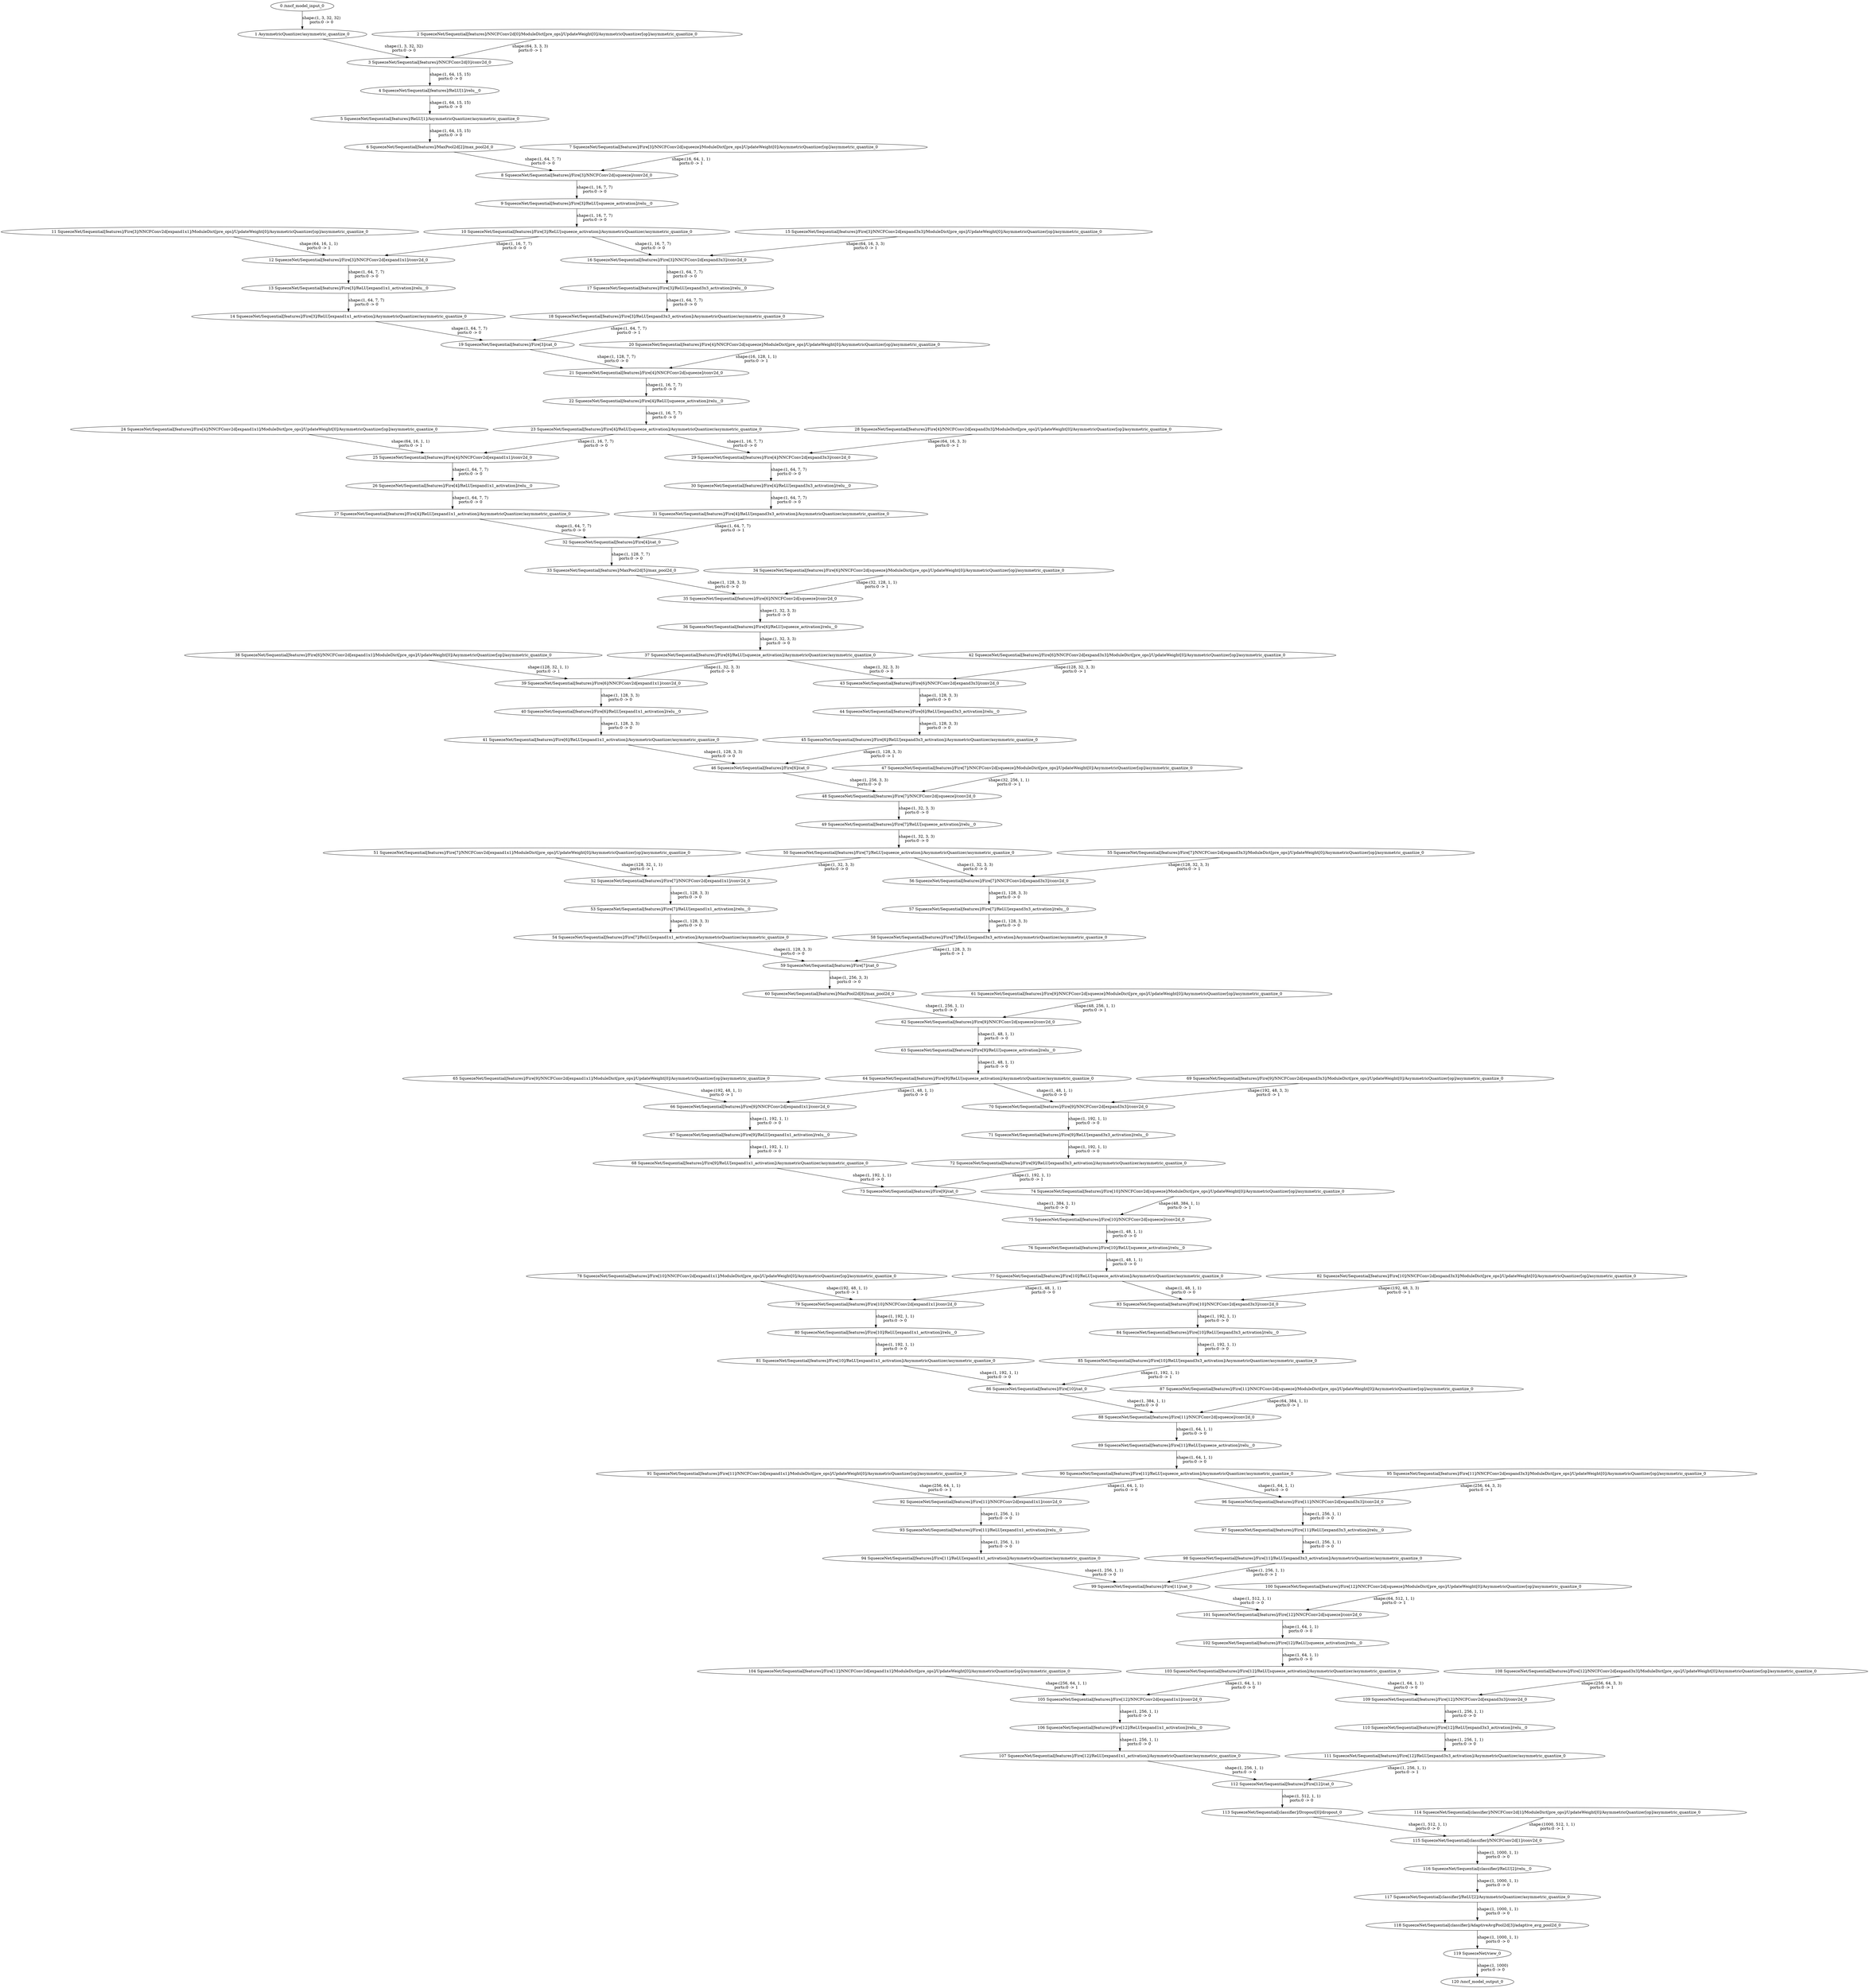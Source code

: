 strict digraph  {
"0 /nncf_model_input_0" [id=0, type=nncf_model_input];
"1 AsymmetricQuantizer/asymmetric_quantize_0" [id=1, type=asymmetric_quantize];
"2 SqueezeNet/Sequential[features]/NNCFConv2d[0]/ModuleDict[pre_ops]/UpdateWeight[0]/AsymmetricQuantizer[op]/asymmetric_quantize_0" [id=2, type=asymmetric_quantize];
"3 SqueezeNet/Sequential[features]/NNCFConv2d[0]/conv2d_0" [id=3, type=conv2d];
"4 SqueezeNet/Sequential[features]/ReLU[1]/relu__0" [id=4, type=relu_];
"5 SqueezeNet/Sequential[features]/ReLU[1]/AsymmetricQuantizer/asymmetric_quantize_0" [id=5, type=asymmetric_quantize];
"6 SqueezeNet/Sequential[features]/MaxPool2d[2]/max_pool2d_0" [id=6, type=max_pool2d];
"7 SqueezeNet/Sequential[features]/Fire[3]/NNCFConv2d[squeeze]/ModuleDict[pre_ops]/UpdateWeight[0]/AsymmetricQuantizer[op]/asymmetric_quantize_0" [id=7, type=asymmetric_quantize];
"8 SqueezeNet/Sequential[features]/Fire[3]/NNCFConv2d[squeeze]/conv2d_0" [id=8, type=conv2d];
"9 SqueezeNet/Sequential[features]/Fire[3]/ReLU[squeeze_activation]/relu__0" [id=9, type=relu_];
"10 SqueezeNet/Sequential[features]/Fire[3]/ReLU[squeeze_activation]/AsymmetricQuantizer/asymmetric_quantize_0" [id=10, type=asymmetric_quantize];
"11 SqueezeNet/Sequential[features]/Fire[3]/NNCFConv2d[expand1x1]/ModuleDict[pre_ops]/UpdateWeight[0]/AsymmetricQuantizer[op]/asymmetric_quantize_0" [id=11, type=asymmetric_quantize];
"12 SqueezeNet/Sequential[features]/Fire[3]/NNCFConv2d[expand1x1]/conv2d_0" [id=12, type=conv2d];
"13 SqueezeNet/Sequential[features]/Fire[3]/ReLU[expand1x1_activation]/relu__0" [id=13, type=relu_];
"14 SqueezeNet/Sequential[features]/Fire[3]/ReLU[expand1x1_activation]/AsymmetricQuantizer/asymmetric_quantize_0" [id=14, type=asymmetric_quantize];
"15 SqueezeNet/Sequential[features]/Fire[3]/NNCFConv2d[expand3x3]/ModuleDict[pre_ops]/UpdateWeight[0]/AsymmetricQuantizer[op]/asymmetric_quantize_0" [id=15, type=asymmetric_quantize];
"16 SqueezeNet/Sequential[features]/Fire[3]/NNCFConv2d[expand3x3]/conv2d_0" [id=16, type=conv2d];
"17 SqueezeNet/Sequential[features]/Fire[3]/ReLU[expand3x3_activation]/relu__0" [id=17, type=relu_];
"18 SqueezeNet/Sequential[features]/Fire[3]/ReLU[expand3x3_activation]/AsymmetricQuantizer/asymmetric_quantize_0" [id=18, type=asymmetric_quantize];
"19 SqueezeNet/Sequential[features]/Fire[3]/cat_0" [id=19, type=cat];
"20 SqueezeNet/Sequential[features]/Fire[4]/NNCFConv2d[squeeze]/ModuleDict[pre_ops]/UpdateWeight[0]/AsymmetricQuantizer[op]/asymmetric_quantize_0" [id=20, type=asymmetric_quantize];
"21 SqueezeNet/Sequential[features]/Fire[4]/NNCFConv2d[squeeze]/conv2d_0" [id=21, type=conv2d];
"22 SqueezeNet/Sequential[features]/Fire[4]/ReLU[squeeze_activation]/relu__0" [id=22, type=relu_];
"23 SqueezeNet/Sequential[features]/Fire[4]/ReLU[squeeze_activation]/AsymmetricQuantizer/asymmetric_quantize_0" [id=23, type=asymmetric_quantize];
"24 SqueezeNet/Sequential[features]/Fire[4]/NNCFConv2d[expand1x1]/ModuleDict[pre_ops]/UpdateWeight[0]/AsymmetricQuantizer[op]/asymmetric_quantize_0" [id=24, type=asymmetric_quantize];
"25 SqueezeNet/Sequential[features]/Fire[4]/NNCFConv2d[expand1x1]/conv2d_0" [id=25, type=conv2d];
"26 SqueezeNet/Sequential[features]/Fire[4]/ReLU[expand1x1_activation]/relu__0" [id=26, type=relu_];
"27 SqueezeNet/Sequential[features]/Fire[4]/ReLU[expand1x1_activation]/AsymmetricQuantizer/asymmetric_quantize_0" [id=27, type=asymmetric_quantize];
"28 SqueezeNet/Sequential[features]/Fire[4]/NNCFConv2d[expand3x3]/ModuleDict[pre_ops]/UpdateWeight[0]/AsymmetricQuantizer[op]/asymmetric_quantize_0" [id=28, type=asymmetric_quantize];
"29 SqueezeNet/Sequential[features]/Fire[4]/NNCFConv2d[expand3x3]/conv2d_0" [id=29, type=conv2d];
"30 SqueezeNet/Sequential[features]/Fire[4]/ReLU[expand3x3_activation]/relu__0" [id=30, type=relu_];
"31 SqueezeNet/Sequential[features]/Fire[4]/ReLU[expand3x3_activation]/AsymmetricQuantizer/asymmetric_quantize_0" [id=31, type=asymmetric_quantize];
"32 SqueezeNet/Sequential[features]/Fire[4]/cat_0" [id=32, type=cat];
"33 SqueezeNet/Sequential[features]/MaxPool2d[5]/max_pool2d_0" [id=33, type=max_pool2d];
"34 SqueezeNet/Sequential[features]/Fire[6]/NNCFConv2d[squeeze]/ModuleDict[pre_ops]/UpdateWeight[0]/AsymmetricQuantizer[op]/asymmetric_quantize_0" [id=34, type=asymmetric_quantize];
"35 SqueezeNet/Sequential[features]/Fire[6]/NNCFConv2d[squeeze]/conv2d_0" [id=35, type=conv2d];
"36 SqueezeNet/Sequential[features]/Fire[6]/ReLU[squeeze_activation]/relu__0" [id=36, type=relu_];
"37 SqueezeNet/Sequential[features]/Fire[6]/ReLU[squeeze_activation]/AsymmetricQuantizer/asymmetric_quantize_0" [id=37, type=asymmetric_quantize];
"38 SqueezeNet/Sequential[features]/Fire[6]/NNCFConv2d[expand1x1]/ModuleDict[pre_ops]/UpdateWeight[0]/AsymmetricQuantizer[op]/asymmetric_quantize_0" [id=38, type=asymmetric_quantize];
"39 SqueezeNet/Sequential[features]/Fire[6]/NNCFConv2d[expand1x1]/conv2d_0" [id=39, type=conv2d];
"40 SqueezeNet/Sequential[features]/Fire[6]/ReLU[expand1x1_activation]/relu__0" [id=40, type=relu_];
"41 SqueezeNet/Sequential[features]/Fire[6]/ReLU[expand1x1_activation]/AsymmetricQuantizer/asymmetric_quantize_0" [id=41, type=asymmetric_quantize];
"42 SqueezeNet/Sequential[features]/Fire[6]/NNCFConv2d[expand3x3]/ModuleDict[pre_ops]/UpdateWeight[0]/AsymmetricQuantizer[op]/asymmetric_quantize_0" [id=42, type=asymmetric_quantize];
"43 SqueezeNet/Sequential[features]/Fire[6]/NNCFConv2d[expand3x3]/conv2d_0" [id=43, type=conv2d];
"44 SqueezeNet/Sequential[features]/Fire[6]/ReLU[expand3x3_activation]/relu__0" [id=44, type=relu_];
"45 SqueezeNet/Sequential[features]/Fire[6]/ReLU[expand3x3_activation]/AsymmetricQuantizer/asymmetric_quantize_0" [id=45, type=asymmetric_quantize];
"46 SqueezeNet/Sequential[features]/Fire[6]/cat_0" [id=46, type=cat];
"47 SqueezeNet/Sequential[features]/Fire[7]/NNCFConv2d[squeeze]/ModuleDict[pre_ops]/UpdateWeight[0]/AsymmetricQuantizer[op]/asymmetric_quantize_0" [id=47, type=asymmetric_quantize];
"48 SqueezeNet/Sequential[features]/Fire[7]/NNCFConv2d[squeeze]/conv2d_0" [id=48, type=conv2d];
"49 SqueezeNet/Sequential[features]/Fire[7]/ReLU[squeeze_activation]/relu__0" [id=49, type=relu_];
"50 SqueezeNet/Sequential[features]/Fire[7]/ReLU[squeeze_activation]/AsymmetricQuantizer/asymmetric_quantize_0" [id=50, type=asymmetric_quantize];
"51 SqueezeNet/Sequential[features]/Fire[7]/NNCFConv2d[expand1x1]/ModuleDict[pre_ops]/UpdateWeight[0]/AsymmetricQuantizer[op]/asymmetric_quantize_0" [id=51, type=asymmetric_quantize];
"52 SqueezeNet/Sequential[features]/Fire[7]/NNCFConv2d[expand1x1]/conv2d_0" [id=52, type=conv2d];
"53 SqueezeNet/Sequential[features]/Fire[7]/ReLU[expand1x1_activation]/relu__0" [id=53, type=relu_];
"54 SqueezeNet/Sequential[features]/Fire[7]/ReLU[expand1x1_activation]/AsymmetricQuantizer/asymmetric_quantize_0" [id=54, type=asymmetric_quantize];
"55 SqueezeNet/Sequential[features]/Fire[7]/NNCFConv2d[expand3x3]/ModuleDict[pre_ops]/UpdateWeight[0]/AsymmetricQuantizer[op]/asymmetric_quantize_0" [id=55, type=asymmetric_quantize];
"56 SqueezeNet/Sequential[features]/Fire[7]/NNCFConv2d[expand3x3]/conv2d_0" [id=56, type=conv2d];
"57 SqueezeNet/Sequential[features]/Fire[7]/ReLU[expand3x3_activation]/relu__0" [id=57, type=relu_];
"58 SqueezeNet/Sequential[features]/Fire[7]/ReLU[expand3x3_activation]/AsymmetricQuantizer/asymmetric_quantize_0" [id=58, type=asymmetric_quantize];
"59 SqueezeNet/Sequential[features]/Fire[7]/cat_0" [id=59, type=cat];
"60 SqueezeNet/Sequential[features]/MaxPool2d[8]/max_pool2d_0" [id=60, type=max_pool2d];
"61 SqueezeNet/Sequential[features]/Fire[9]/NNCFConv2d[squeeze]/ModuleDict[pre_ops]/UpdateWeight[0]/AsymmetricQuantizer[op]/asymmetric_quantize_0" [id=61, type=asymmetric_quantize];
"62 SqueezeNet/Sequential[features]/Fire[9]/NNCFConv2d[squeeze]/conv2d_0" [id=62, type=conv2d];
"63 SqueezeNet/Sequential[features]/Fire[9]/ReLU[squeeze_activation]/relu__0" [id=63, type=relu_];
"64 SqueezeNet/Sequential[features]/Fire[9]/ReLU[squeeze_activation]/AsymmetricQuantizer/asymmetric_quantize_0" [id=64, type=asymmetric_quantize];
"65 SqueezeNet/Sequential[features]/Fire[9]/NNCFConv2d[expand1x1]/ModuleDict[pre_ops]/UpdateWeight[0]/AsymmetricQuantizer[op]/asymmetric_quantize_0" [id=65, type=asymmetric_quantize];
"66 SqueezeNet/Sequential[features]/Fire[9]/NNCFConv2d[expand1x1]/conv2d_0" [id=66, type=conv2d];
"67 SqueezeNet/Sequential[features]/Fire[9]/ReLU[expand1x1_activation]/relu__0" [id=67, type=relu_];
"68 SqueezeNet/Sequential[features]/Fire[9]/ReLU[expand1x1_activation]/AsymmetricQuantizer/asymmetric_quantize_0" [id=68, type=asymmetric_quantize];
"69 SqueezeNet/Sequential[features]/Fire[9]/NNCFConv2d[expand3x3]/ModuleDict[pre_ops]/UpdateWeight[0]/AsymmetricQuantizer[op]/asymmetric_quantize_0" [id=69, type=asymmetric_quantize];
"70 SqueezeNet/Sequential[features]/Fire[9]/NNCFConv2d[expand3x3]/conv2d_0" [id=70, type=conv2d];
"71 SqueezeNet/Sequential[features]/Fire[9]/ReLU[expand3x3_activation]/relu__0" [id=71, type=relu_];
"72 SqueezeNet/Sequential[features]/Fire[9]/ReLU[expand3x3_activation]/AsymmetricQuantizer/asymmetric_quantize_0" [id=72, type=asymmetric_quantize];
"73 SqueezeNet/Sequential[features]/Fire[9]/cat_0" [id=73, type=cat];
"74 SqueezeNet/Sequential[features]/Fire[10]/NNCFConv2d[squeeze]/ModuleDict[pre_ops]/UpdateWeight[0]/AsymmetricQuantizer[op]/asymmetric_quantize_0" [id=74, type=asymmetric_quantize];
"75 SqueezeNet/Sequential[features]/Fire[10]/NNCFConv2d[squeeze]/conv2d_0" [id=75, type=conv2d];
"76 SqueezeNet/Sequential[features]/Fire[10]/ReLU[squeeze_activation]/relu__0" [id=76, type=relu_];
"77 SqueezeNet/Sequential[features]/Fire[10]/ReLU[squeeze_activation]/AsymmetricQuantizer/asymmetric_quantize_0" [id=77, type=asymmetric_quantize];
"78 SqueezeNet/Sequential[features]/Fire[10]/NNCFConv2d[expand1x1]/ModuleDict[pre_ops]/UpdateWeight[0]/AsymmetricQuantizer[op]/asymmetric_quantize_0" [id=78, type=asymmetric_quantize];
"79 SqueezeNet/Sequential[features]/Fire[10]/NNCFConv2d[expand1x1]/conv2d_0" [id=79, type=conv2d];
"80 SqueezeNet/Sequential[features]/Fire[10]/ReLU[expand1x1_activation]/relu__0" [id=80, type=relu_];
"81 SqueezeNet/Sequential[features]/Fire[10]/ReLU[expand1x1_activation]/AsymmetricQuantizer/asymmetric_quantize_0" [id=81, type=asymmetric_quantize];
"82 SqueezeNet/Sequential[features]/Fire[10]/NNCFConv2d[expand3x3]/ModuleDict[pre_ops]/UpdateWeight[0]/AsymmetricQuantizer[op]/asymmetric_quantize_0" [id=82, type=asymmetric_quantize];
"83 SqueezeNet/Sequential[features]/Fire[10]/NNCFConv2d[expand3x3]/conv2d_0" [id=83, type=conv2d];
"84 SqueezeNet/Sequential[features]/Fire[10]/ReLU[expand3x3_activation]/relu__0" [id=84, type=relu_];
"85 SqueezeNet/Sequential[features]/Fire[10]/ReLU[expand3x3_activation]/AsymmetricQuantizer/asymmetric_quantize_0" [id=85, type=asymmetric_quantize];
"86 SqueezeNet/Sequential[features]/Fire[10]/cat_0" [id=86, type=cat];
"87 SqueezeNet/Sequential[features]/Fire[11]/NNCFConv2d[squeeze]/ModuleDict[pre_ops]/UpdateWeight[0]/AsymmetricQuantizer[op]/asymmetric_quantize_0" [id=87, type=asymmetric_quantize];
"88 SqueezeNet/Sequential[features]/Fire[11]/NNCFConv2d[squeeze]/conv2d_0" [id=88, type=conv2d];
"89 SqueezeNet/Sequential[features]/Fire[11]/ReLU[squeeze_activation]/relu__0" [id=89, type=relu_];
"90 SqueezeNet/Sequential[features]/Fire[11]/ReLU[squeeze_activation]/AsymmetricQuantizer/asymmetric_quantize_0" [id=90, type=asymmetric_quantize];
"91 SqueezeNet/Sequential[features]/Fire[11]/NNCFConv2d[expand1x1]/ModuleDict[pre_ops]/UpdateWeight[0]/AsymmetricQuantizer[op]/asymmetric_quantize_0" [id=91, type=asymmetric_quantize];
"92 SqueezeNet/Sequential[features]/Fire[11]/NNCFConv2d[expand1x1]/conv2d_0" [id=92, type=conv2d];
"93 SqueezeNet/Sequential[features]/Fire[11]/ReLU[expand1x1_activation]/relu__0" [id=93, type=relu_];
"94 SqueezeNet/Sequential[features]/Fire[11]/ReLU[expand1x1_activation]/AsymmetricQuantizer/asymmetric_quantize_0" [id=94, type=asymmetric_quantize];
"95 SqueezeNet/Sequential[features]/Fire[11]/NNCFConv2d[expand3x3]/ModuleDict[pre_ops]/UpdateWeight[0]/AsymmetricQuantizer[op]/asymmetric_quantize_0" [id=95, type=asymmetric_quantize];
"96 SqueezeNet/Sequential[features]/Fire[11]/NNCFConv2d[expand3x3]/conv2d_0" [id=96, type=conv2d];
"97 SqueezeNet/Sequential[features]/Fire[11]/ReLU[expand3x3_activation]/relu__0" [id=97, type=relu_];
"98 SqueezeNet/Sequential[features]/Fire[11]/ReLU[expand3x3_activation]/AsymmetricQuantizer/asymmetric_quantize_0" [id=98, type=asymmetric_quantize];
"99 SqueezeNet/Sequential[features]/Fire[11]/cat_0" [id=99, type=cat];
"100 SqueezeNet/Sequential[features]/Fire[12]/NNCFConv2d[squeeze]/ModuleDict[pre_ops]/UpdateWeight[0]/AsymmetricQuantizer[op]/asymmetric_quantize_0" [id=100, type=asymmetric_quantize];
"101 SqueezeNet/Sequential[features]/Fire[12]/NNCFConv2d[squeeze]/conv2d_0" [id=101, type=conv2d];
"102 SqueezeNet/Sequential[features]/Fire[12]/ReLU[squeeze_activation]/relu__0" [id=102, type=relu_];
"103 SqueezeNet/Sequential[features]/Fire[12]/ReLU[squeeze_activation]/AsymmetricQuantizer/asymmetric_quantize_0" [id=103, type=asymmetric_quantize];
"104 SqueezeNet/Sequential[features]/Fire[12]/NNCFConv2d[expand1x1]/ModuleDict[pre_ops]/UpdateWeight[0]/AsymmetricQuantizer[op]/asymmetric_quantize_0" [id=104, type=asymmetric_quantize];
"105 SqueezeNet/Sequential[features]/Fire[12]/NNCFConv2d[expand1x1]/conv2d_0" [id=105, type=conv2d];
"106 SqueezeNet/Sequential[features]/Fire[12]/ReLU[expand1x1_activation]/relu__0" [id=106, type=relu_];
"107 SqueezeNet/Sequential[features]/Fire[12]/ReLU[expand1x1_activation]/AsymmetricQuantizer/asymmetric_quantize_0" [id=107, type=asymmetric_quantize];
"108 SqueezeNet/Sequential[features]/Fire[12]/NNCFConv2d[expand3x3]/ModuleDict[pre_ops]/UpdateWeight[0]/AsymmetricQuantizer[op]/asymmetric_quantize_0" [id=108, type=asymmetric_quantize];
"109 SqueezeNet/Sequential[features]/Fire[12]/NNCFConv2d[expand3x3]/conv2d_0" [id=109, type=conv2d];
"110 SqueezeNet/Sequential[features]/Fire[12]/ReLU[expand3x3_activation]/relu__0" [id=110, type=relu_];
"111 SqueezeNet/Sequential[features]/Fire[12]/ReLU[expand3x3_activation]/AsymmetricQuantizer/asymmetric_quantize_0" [id=111, type=asymmetric_quantize];
"112 SqueezeNet/Sequential[features]/Fire[12]/cat_0" [id=112, type=cat];
"113 SqueezeNet/Sequential[classifier]/Dropout[0]/dropout_0" [id=113, type=dropout];
"114 SqueezeNet/Sequential[classifier]/NNCFConv2d[1]/ModuleDict[pre_ops]/UpdateWeight[0]/AsymmetricQuantizer[op]/asymmetric_quantize_0" [id=114, type=asymmetric_quantize];
"115 SqueezeNet/Sequential[classifier]/NNCFConv2d[1]/conv2d_0" [id=115, type=conv2d];
"116 SqueezeNet/Sequential[classifier]/ReLU[2]/relu__0" [id=116, type=relu_];
"117 SqueezeNet/Sequential[classifier]/ReLU[2]/AsymmetricQuantizer/asymmetric_quantize_0" [id=117, type=asymmetric_quantize];
"118 SqueezeNet/Sequential[classifier]/AdaptiveAvgPool2d[3]/adaptive_avg_pool2d_0" [id=118, type=adaptive_avg_pool2d];
"119 SqueezeNet/view_0" [id=119, type=view];
"120 /nncf_model_output_0" [id=120, type=nncf_model_output];
"0 /nncf_model_input_0" -> "1 AsymmetricQuantizer/asymmetric_quantize_0"  [label="shape:(1, 3, 32, 32)\nports:0 -> 0", style=solid];
"1 AsymmetricQuantizer/asymmetric_quantize_0" -> "3 SqueezeNet/Sequential[features]/NNCFConv2d[0]/conv2d_0"  [label="shape:(1, 3, 32, 32)\nports:0 -> 0", style=solid];
"2 SqueezeNet/Sequential[features]/NNCFConv2d[0]/ModuleDict[pre_ops]/UpdateWeight[0]/AsymmetricQuantizer[op]/asymmetric_quantize_0" -> "3 SqueezeNet/Sequential[features]/NNCFConv2d[0]/conv2d_0"  [label="shape:(64, 3, 3, 3)\nports:0 -> 1", style=solid];
"3 SqueezeNet/Sequential[features]/NNCFConv2d[0]/conv2d_0" -> "4 SqueezeNet/Sequential[features]/ReLU[1]/relu__0"  [label="shape:(1, 64, 15, 15)\nports:0 -> 0", style=solid];
"4 SqueezeNet/Sequential[features]/ReLU[1]/relu__0" -> "5 SqueezeNet/Sequential[features]/ReLU[1]/AsymmetricQuantizer/asymmetric_quantize_0"  [label="shape:(1, 64, 15, 15)\nports:0 -> 0", style=solid];
"5 SqueezeNet/Sequential[features]/ReLU[1]/AsymmetricQuantizer/asymmetric_quantize_0" -> "6 SqueezeNet/Sequential[features]/MaxPool2d[2]/max_pool2d_0"  [label="shape:(1, 64, 15, 15)\nports:0 -> 0", style=solid];
"6 SqueezeNet/Sequential[features]/MaxPool2d[2]/max_pool2d_0" -> "8 SqueezeNet/Sequential[features]/Fire[3]/NNCFConv2d[squeeze]/conv2d_0"  [label="shape:(1, 64, 7, 7)\nports:0 -> 0", style=solid];
"7 SqueezeNet/Sequential[features]/Fire[3]/NNCFConv2d[squeeze]/ModuleDict[pre_ops]/UpdateWeight[0]/AsymmetricQuantizer[op]/asymmetric_quantize_0" -> "8 SqueezeNet/Sequential[features]/Fire[3]/NNCFConv2d[squeeze]/conv2d_0"  [label="shape:(16, 64, 1, 1)\nports:0 -> 1", style=solid];
"8 SqueezeNet/Sequential[features]/Fire[3]/NNCFConv2d[squeeze]/conv2d_0" -> "9 SqueezeNet/Sequential[features]/Fire[3]/ReLU[squeeze_activation]/relu__0"  [label="shape:(1, 16, 7, 7)\nports:0 -> 0", style=solid];
"9 SqueezeNet/Sequential[features]/Fire[3]/ReLU[squeeze_activation]/relu__0" -> "10 SqueezeNet/Sequential[features]/Fire[3]/ReLU[squeeze_activation]/AsymmetricQuantizer/asymmetric_quantize_0"  [label="shape:(1, 16, 7, 7)\nports:0 -> 0", style=solid];
"10 SqueezeNet/Sequential[features]/Fire[3]/ReLU[squeeze_activation]/AsymmetricQuantizer/asymmetric_quantize_0" -> "12 SqueezeNet/Sequential[features]/Fire[3]/NNCFConv2d[expand1x1]/conv2d_0"  [label="shape:(1, 16, 7, 7)\nports:0 -> 0", style=solid];
"10 SqueezeNet/Sequential[features]/Fire[3]/ReLU[squeeze_activation]/AsymmetricQuantizer/asymmetric_quantize_0" -> "16 SqueezeNet/Sequential[features]/Fire[3]/NNCFConv2d[expand3x3]/conv2d_0"  [label="shape:(1, 16, 7, 7)\nports:0 -> 0", style=solid];
"11 SqueezeNet/Sequential[features]/Fire[3]/NNCFConv2d[expand1x1]/ModuleDict[pre_ops]/UpdateWeight[0]/AsymmetricQuantizer[op]/asymmetric_quantize_0" -> "12 SqueezeNet/Sequential[features]/Fire[3]/NNCFConv2d[expand1x1]/conv2d_0"  [label="shape:(64, 16, 1, 1)\nports:0 -> 1", style=solid];
"12 SqueezeNet/Sequential[features]/Fire[3]/NNCFConv2d[expand1x1]/conv2d_0" -> "13 SqueezeNet/Sequential[features]/Fire[3]/ReLU[expand1x1_activation]/relu__0"  [label="shape:(1, 64, 7, 7)\nports:0 -> 0", style=solid];
"13 SqueezeNet/Sequential[features]/Fire[3]/ReLU[expand1x1_activation]/relu__0" -> "14 SqueezeNet/Sequential[features]/Fire[3]/ReLU[expand1x1_activation]/AsymmetricQuantizer/asymmetric_quantize_0"  [label="shape:(1, 64, 7, 7)\nports:0 -> 0", style=solid];
"14 SqueezeNet/Sequential[features]/Fire[3]/ReLU[expand1x1_activation]/AsymmetricQuantizer/asymmetric_quantize_0" -> "19 SqueezeNet/Sequential[features]/Fire[3]/cat_0"  [label="shape:(1, 64, 7, 7)\nports:0 -> 0", style=solid];
"15 SqueezeNet/Sequential[features]/Fire[3]/NNCFConv2d[expand3x3]/ModuleDict[pre_ops]/UpdateWeight[0]/AsymmetricQuantizer[op]/asymmetric_quantize_0" -> "16 SqueezeNet/Sequential[features]/Fire[3]/NNCFConv2d[expand3x3]/conv2d_0"  [label="shape:(64, 16, 3, 3)\nports:0 -> 1", style=solid];
"16 SqueezeNet/Sequential[features]/Fire[3]/NNCFConv2d[expand3x3]/conv2d_0" -> "17 SqueezeNet/Sequential[features]/Fire[3]/ReLU[expand3x3_activation]/relu__0"  [label="shape:(1, 64, 7, 7)\nports:0 -> 0", style=solid];
"17 SqueezeNet/Sequential[features]/Fire[3]/ReLU[expand3x3_activation]/relu__0" -> "18 SqueezeNet/Sequential[features]/Fire[3]/ReLU[expand3x3_activation]/AsymmetricQuantizer/asymmetric_quantize_0"  [label="shape:(1, 64, 7, 7)\nports:0 -> 0", style=solid];
"18 SqueezeNet/Sequential[features]/Fire[3]/ReLU[expand3x3_activation]/AsymmetricQuantizer/asymmetric_quantize_0" -> "19 SqueezeNet/Sequential[features]/Fire[3]/cat_0"  [label="shape:(1, 64, 7, 7)\nports:0 -> 1", style=solid];
"19 SqueezeNet/Sequential[features]/Fire[3]/cat_0" -> "21 SqueezeNet/Sequential[features]/Fire[4]/NNCFConv2d[squeeze]/conv2d_0"  [label="shape:(1, 128, 7, 7)\nports:0 -> 0", style=solid];
"20 SqueezeNet/Sequential[features]/Fire[4]/NNCFConv2d[squeeze]/ModuleDict[pre_ops]/UpdateWeight[0]/AsymmetricQuantizer[op]/asymmetric_quantize_0" -> "21 SqueezeNet/Sequential[features]/Fire[4]/NNCFConv2d[squeeze]/conv2d_0"  [label="shape:(16, 128, 1, 1)\nports:0 -> 1", style=solid];
"21 SqueezeNet/Sequential[features]/Fire[4]/NNCFConv2d[squeeze]/conv2d_0" -> "22 SqueezeNet/Sequential[features]/Fire[4]/ReLU[squeeze_activation]/relu__0"  [label="shape:(1, 16, 7, 7)\nports:0 -> 0", style=solid];
"22 SqueezeNet/Sequential[features]/Fire[4]/ReLU[squeeze_activation]/relu__0" -> "23 SqueezeNet/Sequential[features]/Fire[4]/ReLU[squeeze_activation]/AsymmetricQuantizer/asymmetric_quantize_0"  [label="shape:(1, 16, 7, 7)\nports:0 -> 0", style=solid];
"23 SqueezeNet/Sequential[features]/Fire[4]/ReLU[squeeze_activation]/AsymmetricQuantizer/asymmetric_quantize_0" -> "25 SqueezeNet/Sequential[features]/Fire[4]/NNCFConv2d[expand1x1]/conv2d_0"  [label="shape:(1, 16, 7, 7)\nports:0 -> 0", style=solid];
"23 SqueezeNet/Sequential[features]/Fire[4]/ReLU[squeeze_activation]/AsymmetricQuantizer/asymmetric_quantize_0" -> "29 SqueezeNet/Sequential[features]/Fire[4]/NNCFConv2d[expand3x3]/conv2d_0"  [label="shape:(1, 16, 7, 7)\nports:0 -> 0", style=solid];
"24 SqueezeNet/Sequential[features]/Fire[4]/NNCFConv2d[expand1x1]/ModuleDict[pre_ops]/UpdateWeight[0]/AsymmetricQuantizer[op]/asymmetric_quantize_0" -> "25 SqueezeNet/Sequential[features]/Fire[4]/NNCFConv2d[expand1x1]/conv2d_0"  [label="shape:(64, 16, 1, 1)\nports:0 -> 1", style=solid];
"25 SqueezeNet/Sequential[features]/Fire[4]/NNCFConv2d[expand1x1]/conv2d_0" -> "26 SqueezeNet/Sequential[features]/Fire[4]/ReLU[expand1x1_activation]/relu__0"  [label="shape:(1, 64, 7, 7)\nports:0 -> 0", style=solid];
"26 SqueezeNet/Sequential[features]/Fire[4]/ReLU[expand1x1_activation]/relu__0" -> "27 SqueezeNet/Sequential[features]/Fire[4]/ReLU[expand1x1_activation]/AsymmetricQuantizer/asymmetric_quantize_0"  [label="shape:(1, 64, 7, 7)\nports:0 -> 0", style=solid];
"27 SqueezeNet/Sequential[features]/Fire[4]/ReLU[expand1x1_activation]/AsymmetricQuantizer/asymmetric_quantize_0" -> "32 SqueezeNet/Sequential[features]/Fire[4]/cat_0"  [label="shape:(1, 64, 7, 7)\nports:0 -> 0", style=solid];
"28 SqueezeNet/Sequential[features]/Fire[4]/NNCFConv2d[expand3x3]/ModuleDict[pre_ops]/UpdateWeight[0]/AsymmetricQuantizer[op]/asymmetric_quantize_0" -> "29 SqueezeNet/Sequential[features]/Fire[4]/NNCFConv2d[expand3x3]/conv2d_0"  [label="shape:(64, 16, 3, 3)\nports:0 -> 1", style=solid];
"29 SqueezeNet/Sequential[features]/Fire[4]/NNCFConv2d[expand3x3]/conv2d_0" -> "30 SqueezeNet/Sequential[features]/Fire[4]/ReLU[expand3x3_activation]/relu__0"  [label="shape:(1, 64, 7, 7)\nports:0 -> 0", style=solid];
"30 SqueezeNet/Sequential[features]/Fire[4]/ReLU[expand3x3_activation]/relu__0" -> "31 SqueezeNet/Sequential[features]/Fire[4]/ReLU[expand3x3_activation]/AsymmetricQuantizer/asymmetric_quantize_0"  [label="shape:(1, 64, 7, 7)\nports:0 -> 0", style=solid];
"31 SqueezeNet/Sequential[features]/Fire[4]/ReLU[expand3x3_activation]/AsymmetricQuantizer/asymmetric_quantize_0" -> "32 SqueezeNet/Sequential[features]/Fire[4]/cat_0"  [label="shape:(1, 64, 7, 7)\nports:0 -> 1", style=solid];
"32 SqueezeNet/Sequential[features]/Fire[4]/cat_0" -> "33 SqueezeNet/Sequential[features]/MaxPool2d[5]/max_pool2d_0"  [label="shape:(1, 128, 7, 7)\nports:0 -> 0", style=solid];
"33 SqueezeNet/Sequential[features]/MaxPool2d[5]/max_pool2d_0" -> "35 SqueezeNet/Sequential[features]/Fire[6]/NNCFConv2d[squeeze]/conv2d_0"  [label="shape:(1, 128, 3, 3)\nports:0 -> 0", style=solid];
"34 SqueezeNet/Sequential[features]/Fire[6]/NNCFConv2d[squeeze]/ModuleDict[pre_ops]/UpdateWeight[0]/AsymmetricQuantizer[op]/asymmetric_quantize_0" -> "35 SqueezeNet/Sequential[features]/Fire[6]/NNCFConv2d[squeeze]/conv2d_0"  [label="shape:(32, 128, 1, 1)\nports:0 -> 1", style=solid];
"35 SqueezeNet/Sequential[features]/Fire[6]/NNCFConv2d[squeeze]/conv2d_0" -> "36 SqueezeNet/Sequential[features]/Fire[6]/ReLU[squeeze_activation]/relu__0"  [label="shape:(1, 32, 3, 3)\nports:0 -> 0", style=solid];
"36 SqueezeNet/Sequential[features]/Fire[6]/ReLU[squeeze_activation]/relu__0" -> "37 SqueezeNet/Sequential[features]/Fire[6]/ReLU[squeeze_activation]/AsymmetricQuantizer/asymmetric_quantize_0"  [label="shape:(1, 32, 3, 3)\nports:0 -> 0", style=solid];
"37 SqueezeNet/Sequential[features]/Fire[6]/ReLU[squeeze_activation]/AsymmetricQuantizer/asymmetric_quantize_0" -> "39 SqueezeNet/Sequential[features]/Fire[6]/NNCFConv2d[expand1x1]/conv2d_0"  [label="shape:(1, 32, 3, 3)\nports:0 -> 0", style=solid];
"37 SqueezeNet/Sequential[features]/Fire[6]/ReLU[squeeze_activation]/AsymmetricQuantizer/asymmetric_quantize_0" -> "43 SqueezeNet/Sequential[features]/Fire[6]/NNCFConv2d[expand3x3]/conv2d_0"  [label="shape:(1, 32, 3, 3)\nports:0 -> 0", style=solid];
"38 SqueezeNet/Sequential[features]/Fire[6]/NNCFConv2d[expand1x1]/ModuleDict[pre_ops]/UpdateWeight[0]/AsymmetricQuantizer[op]/asymmetric_quantize_0" -> "39 SqueezeNet/Sequential[features]/Fire[6]/NNCFConv2d[expand1x1]/conv2d_0"  [label="shape:(128, 32, 1, 1)\nports:0 -> 1", style=solid];
"39 SqueezeNet/Sequential[features]/Fire[6]/NNCFConv2d[expand1x1]/conv2d_0" -> "40 SqueezeNet/Sequential[features]/Fire[6]/ReLU[expand1x1_activation]/relu__0"  [label="shape:(1, 128, 3, 3)\nports:0 -> 0", style=solid];
"40 SqueezeNet/Sequential[features]/Fire[6]/ReLU[expand1x1_activation]/relu__0" -> "41 SqueezeNet/Sequential[features]/Fire[6]/ReLU[expand1x1_activation]/AsymmetricQuantizer/asymmetric_quantize_0"  [label="shape:(1, 128, 3, 3)\nports:0 -> 0", style=solid];
"41 SqueezeNet/Sequential[features]/Fire[6]/ReLU[expand1x1_activation]/AsymmetricQuantizer/asymmetric_quantize_0" -> "46 SqueezeNet/Sequential[features]/Fire[6]/cat_0"  [label="shape:(1, 128, 3, 3)\nports:0 -> 0", style=solid];
"42 SqueezeNet/Sequential[features]/Fire[6]/NNCFConv2d[expand3x3]/ModuleDict[pre_ops]/UpdateWeight[0]/AsymmetricQuantizer[op]/asymmetric_quantize_0" -> "43 SqueezeNet/Sequential[features]/Fire[6]/NNCFConv2d[expand3x3]/conv2d_0"  [label="shape:(128, 32, 3, 3)\nports:0 -> 1", style=solid];
"43 SqueezeNet/Sequential[features]/Fire[6]/NNCFConv2d[expand3x3]/conv2d_0" -> "44 SqueezeNet/Sequential[features]/Fire[6]/ReLU[expand3x3_activation]/relu__0"  [label="shape:(1, 128, 3, 3)\nports:0 -> 0", style=solid];
"44 SqueezeNet/Sequential[features]/Fire[6]/ReLU[expand3x3_activation]/relu__0" -> "45 SqueezeNet/Sequential[features]/Fire[6]/ReLU[expand3x3_activation]/AsymmetricQuantizer/asymmetric_quantize_0"  [label="shape:(1, 128, 3, 3)\nports:0 -> 0", style=solid];
"45 SqueezeNet/Sequential[features]/Fire[6]/ReLU[expand3x3_activation]/AsymmetricQuantizer/asymmetric_quantize_0" -> "46 SqueezeNet/Sequential[features]/Fire[6]/cat_0"  [label="shape:(1, 128, 3, 3)\nports:0 -> 1", style=solid];
"46 SqueezeNet/Sequential[features]/Fire[6]/cat_0" -> "48 SqueezeNet/Sequential[features]/Fire[7]/NNCFConv2d[squeeze]/conv2d_0"  [label="shape:(1, 256, 3, 3)\nports:0 -> 0", style=solid];
"47 SqueezeNet/Sequential[features]/Fire[7]/NNCFConv2d[squeeze]/ModuleDict[pre_ops]/UpdateWeight[0]/AsymmetricQuantizer[op]/asymmetric_quantize_0" -> "48 SqueezeNet/Sequential[features]/Fire[7]/NNCFConv2d[squeeze]/conv2d_0"  [label="shape:(32, 256, 1, 1)\nports:0 -> 1", style=solid];
"48 SqueezeNet/Sequential[features]/Fire[7]/NNCFConv2d[squeeze]/conv2d_0" -> "49 SqueezeNet/Sequential[features]/Fire[7]/ReLU[squeeze_activation]/relu__0"  [label="shape:(1, 32, 3, 3)\nports:0 -> 0", style=solid];
"49 SqueezeNet/Sequential[features]/Fire[7]/ReLU[squeeze_activation]/relu__0" -> "50 SqueezeNet/Sequential[features]/Fire[7]/ReLU[squeeze_activation]/AsymmetricQuantizer/asymmetric_quantize_0"  [label="shape:(1, 32, 3, 3)\nports:0 -> 0", style=solid];
"50 SqueezeNet/Sequential[features]/Fire[7]/ReLU[squeeze_activation]/AsymmetricQuantizer/asymmetric_quantize_0" -> "52 SqueezeNet/Sequential[features]/Fire[7]/NNCFConv2d[expand1x1]/conv2d_0"  [label="shape:(1, 32, 3, 3)\nports:0 -> 0", style=solid];
"50 SqueezeNet/Sequential[features]/Fire[7]/ReLU[squeeze_activation]/AsymmetricQuantizer/asymmetric_quantize_0" -> "56 SqueezeNet/Sequential[features]/Fire[7]/NNCFConv2d[expand3x3]/conv2d_0"  [label="shape:(1, 32, 3, 3)\nports:0 -> 0", style=solid];
"51 SqueezeNet/Sequential[features]/Fire[7]/NNCFConv2d[expand1x1]/ModuleDict[pre_ops]/UpdateWeight[0]/AsymmetricQuantizer[op]/asymmetric_quantize_0" -> "52 SqueezeNet/Sequential[features]/Fire[7]/NNCFConv2d[expand1x1]/conv2d_0"  [label="shape:(128, 32, 1, 1)\nports:0 -> 1", style=solid];
"52 SqueezeNet/Sequential[features]/Fire[7]/NNCFConv2d[expand1x1]/conv2d_0" -> "53 SqueezeNet/Sequential[features]/Fire[7]/ReLU[expand1x1_activation]/relu__0"  [label="shape:(1, 128, 3, 3)\nports:0 -> 0", style=solid];
"53 SqueezeNet/Sequential[features]/Fire[7]/ReLU[expand1x1_activation]/relu__0" -> "54 SqueezeNet/Sequential[features]/Fire[7]/ReLU[expand1x1_activation]/AsymmetricQuantizer/asymmetric_quantize_0"  [label="shape:(1, 128, 3, 3)\nports:0 -> 0", style=solid];
"54 SqueezeNet/Sequential[features]/Fire[7]/ReLU[expand1x1_activation]/AsymmetricQuantizer/asymmetric_quantize_0" -> "59 SqueezeNet/Sequential[features]/Fire[7]/cat_0"  [label="shape:(1, 128, 3, 3)\nports:0 -> 0", style=solid];
"55 SqueezeNet/Sequential[features]/Fire[7]/NNCFConv2d[expand3x3]/ModuleDict[pre_ops]/UpdateWeight[0]/AsymmetricQuantizer[op]/asymmetric_quantize_0" -> "56 SqueezeNet/Sequential[features]/Fire[7]/NNCFConv2d[expand3x3]/conv2d_0"  [label="shape:(128, 32, 3, 3)\nports:0 -> 1", style=solid];
"56 SqueezeNet/Sequential[features]/Fire[7]/NNCFConv2d[expand3x3]/conv2d_0" -> "57 SqueezeNet/Sequential[features]/Fire[7]/ReLU[expand3x3_activation]/relu__0"  [label="shape:(1, 128, 3, 3)\nports:0 -> 0", style=solid];
"57 SqueezeNet/Sequential[features]/Fire[7]/ReLU[expand3x3_activation]/relu__0" -> "58 SqueezeNet/Sequential[features]/Fire[7]/ReLU[expand3x3_activation]/AsymmetricQuantizer/asymmetric_quantize_0"  [label="shape:(1, 128, 3, 3)\nports:0 -> 0", style=solid];
"58 SqueezeNet/Sequential[features]/Fire[7]/ReLU[expand3x3_activation]/AsymmetricQuantizer/asymmetric_quantize_0" -> "59 SqueezeNet/Sequential[features]/Fire[7]/cat_0"  [label="shape:(1, 128, 3, 3)\nports:0 -> 1", style=solid];
"59 SqueezeNet/Sequential[features]/Fire[7]/cat_0" -> "60 SqueezeNet/Sequential[features]/MaxPool2d[8]/max_pool2d_0"  [label="shape:(1, 256, 3, 3)\nports:0 -> 0", style=solid];
"60 SqueezeNet/Sequential[features]/MaxPool2d[8]/max_pool2d_0" -> "62 SqueezeNet/Sequential[features]/Fire[9]/NNCFConv2d[squeeze]/conv2d_0"  [label="shape:(1, 256, 1, 1)\nports:0 -> 0", style=solid];
"61 SqueezeNet/Sequential[features]/Fire[9]/NNCFConv2d[squeeze]/ModuleDict[pre_ops]/UpdateWeight[0]/AsymmetricQuantizer[op]/asymmetric_quantize_0" -> "62 SqueezeNet/Sequential[features]/Fire[9]/NNCFConv2d[squeeze]/conv2d_0"  [label="shape:(48, 256, 1, 1)\nports:0 -> 1", style=solid];
"62 SqueezeNet/Sequential[features]/Fire[9]/NNCFConv2d[squeeze]/conv2d_0" -> "63 SqueezeNet/Sequential[features]/Fire[9]/ReLU[squeeze_activation]/relu__0"  [label="shape:(1, 48, 1, 1)\nports:0 -> 0", style=solid];
"63 SqueezeNet/Sequential[features]/Fire[9]/ReLU[squeeze_activation]/relu__0" -> "64 SqueezeNet/Sequential[features]/Fire[9]/ReLU[squeeze_activation]/AsymmetricQuantizer/asymmetric_quantize_0"  [label="shape:(1, 48, 1, 1)\nports:0 -> 0", style=solid];
"64 SqueezeNet/Sequential[features]/Fire[9]/ReLU[squeeze_activation]/AsymmetricQuantizer/asymmetric_quantize_0" -> "66 SqueezeNet/Sequential[features]/Fire[9]/NNCFConv2d[expand1x1]/conv2d_0"  [label="shape:(1, 48, 1, 1)\nports:0 -> 0", style=solid];
"64 SqueezeNet/Sequential[features]/Fire[9]/ReLU[squeeze_activation]/AsymmetricQuantizer/asymmetric_quantize_0" -> "70 SqueezeNet/Sequential[features]/Fire[9]/NNCFConv2d[expand3x3]/conv2d_0"  [label="shape:(1, 48, 1, 1)\nports:0 -> 0", style=solid];
"65 SqueezeNet/Sequential[features]/Fire[9]/NNCFConv2d[expand1x1]/ModuleDict[pre_ops]/UpdateWeight[0]/AsymmetricQuantizer[op]/asymmetric_quantize_0" -> "66 SqueezeNet/Sequential[features]/Fire[9]/NNCFConv2d[expand1x1]/conv2d_0"  [label="shape:(192, 48, 1, 1)\nports:0 -> 1", style=solid];
"66 SqueezeNet/Sequential[features]/Fire[9]/NNCFConv2d[expand1x1]/conv2d_0" -> "67 SqueezeNet/Sequential[features]/Fire[9]/ReLU[expand1x1_activation]/relu__0"  [label="shape:(1, 192, 1, 1)\nports:0 -> 0", style=solid];
"67 SqueezeNet/Sequential[features]/Fire[9]/ReLU[expand1x1_activation]/relu__0" -> "68 SqueezeNet/Sequential[features]/Fire[9]/ReLU[expand1x1_activation]/AsymmetricQuantizer/asymmetric_quantize_0"  [label="shape:(1, 192, 1, 1)\nports:0 -> 0", style=solid];
"68 SqueezeNet/Sequential[features]/Fire[9]/ReLU[expand1x1_activation]/AsymmetricQuantizer/asymmetric_quantize_0" -> "73 SqueezeNet/Sequential[features]/Fire[9]/cat_0"  [label="shape:(1, 192, 1, 1)\nports:0 -> 0", style=solid];
"69 SqueezeNet/Sequential[features]/Fire[9]/NNCFConv2d[expand3x3]/ModuleDict[pre_ops]/UpdateWeight[0]/AsymmetricQuantizer[op]/asymmetric_quantize_0" -> "70 SqueezeNet/Sequential[features]/Fire[9]/NNCFConv2d[expand3x3]/conv2d_0"  [label="shape:(192, 48, 3, 3)\nports:0 -> 1", style=solid];
"70 SqueezeNet/Sequential[features]/Fire[9]/NNCFConv2d[expand3x3]/conv2d_0" -> "71 SqueezeNet/Sequential[features]/Fire[9]/ReLU[expand3x3_activation]/relu__0"  [label="shape:(1, 192, 1, 1)\nports:0 -> 0", style=solid];
"71 SqueezeNet/Sequential[features]/Fire[9]/ReLU[expand3x3_activation]/relu__0" -> "72 SqueezeNet/Sequential[features]/Fire[9]/ReLU[expand3x3_activation]/AsymmetricQuantizer/asymmetric_quantize_0"  [label="shape:(1, 192, 1, 1)\nports:0 -> 0", style=solid];
"72 SqueezeNet/Sequential[features]/Fire[9]/ReLU[expand3x3_activation]/AsymmetricQuantizer/asymmetric_quantize_0" -> "73 SqueezeNet/Sequential[features]/Fire[9]/cat_0"  [label="shape:(1, 192, 1, 1)\nports:0 -> 1", style=solid];
"73 SqueezeNet/Sequential[features]/Fire[9]/cat_0" -> "75 SqueezeNet/Sequential[features]/Fire[10]/NNCFConv2d[squeeze]/conv2d_0"  [label="shape:(1, 384, 1, 1)\nports:0 -> 0", style=solid];
"74 SqueezeNet/Sequential[features]/Fire[10]/NNCFConv2d[squeeze]/ModuleDict[pre_ops]/UpdateWeight[0]/AsymmetricQuantizer[op]/asymmetric_quantize_0" -> "75 SqueezeNet/Sequential[features]/Fire[10]/NNCFConv2d[squeeze]/conv2d_0"  [label="shape:(48, 384, 1, 1)\nports:0 -> 1", style=solid];
"75 SqueezeNet/Sequential[features]/Fire[10]/NNCFConv2d[squeeze]/conv2d_0" -> "76 SqueezeNet/Sequential[features]/Fire[10]/ReLU[squeeze_activation]/relu__0"  [label="shape:(1, 48, 1, 1)\nports:0 -> 0", style=solid];
"76 SqueezeNet/Sequential[features]/Fire[10]/ReLU[squeeze_activation]/relu__0" -> "77 SqueezeNet/Sequential[features]/Fire[10]/ReLU[squeeze_activation]/AsymmetricQuantizer/asymmetric_quantize_0"  [label="shape:(1, 48, 1, 1)\nports:0 -> 0", style=solid];
"77 SqueezeNet/Sequential[features]/Fire[10]/ReLU[squeeze_activation]/AsymmetricQuantizer/asymmetric_quantize_0" -> "79 SqueezeNet/Sequential[features]/Fire[10]/NNCFConv2d[expand1x1]/conv2d_0"  [label="shape:(1, 48, 1, 1)\nports:0 -> 0", style=solid];
"77 SqueezeNet/Sequential[features]/Fire[10]/ReLU[squeeze_activation]/AsymmetricQuantizer/asymmetric_quantize_0" -> "83 SqueezeNet/Sequential[features]/Fire[10]/NNCFConv2d[expand3x3]/conv2d_0"  [label="shape:(1, 48, 1, 1)\nports:0 -> 0", style=solid];
"78 SqueezeNet/Sequential[features]/Fire[10]/NNCFConv2d[expand1x1]/ModuleDict[pre_ops]/UpdateWeight[0]/AsymmetricQuantizer[op]/asymmetric_quantize_0" -> "79 SqueezeNet/Sequential[features]/Fire[10]/NNCFConv2d[expand1x1]/conv2d_0"  [label="shape:(192, 48, 1, 1)\nports:0 -> 1", style=solid];
"79 SqueezeNet/Sequential[features]/Fire[10]/NNCFConv2d[expand1x1]/conv2d_0" -> "80 SqueezeNet/Sequential[features]/Fire[10]/ReLU[expand1x1_activation]/relu__0"  [label="shape:(1, 192, 1, 1)\nports:0 -> 0", style=solid];
"80 SqueezeNet/Sequential[features]/Fire[10]/ReLU[expand1x1_activation]/relu__0" -> "81 SqueezeNet/Sequential[features]/Fire[10]/ReLU[expand1x1_activation]/AsymmetricQuantizer/asymmetric_quantize_0"  [label="shape:(1, 192, 1, 1)\nports:0 -> 0", style=solid];
"81 SqueezeNet/Sequential[features]/Fire[10]/ReLU[expand1x1_activation]/AsymmetricQuantizer/asymmetric_quantize_0" -> "86 SqueezeNet/Sequential[features]/Fire[10]/cat_0"  [label="shape:(1, 192, 1, 1)\nports:0 -> 0", style=solid];
"82 SqueezeNet/Sequential[features]/Fire[10]/NNCFConv2d[expand3x3]/ModuleDict[pre_ops]/UpdateWeight[0]/AsymmetricQuantizer[op]/asymmetric_quantize_0" -> "83 SqueezeNet/Sequential[features]/Fire[10]/NNCFConv2d[expand3x3]/conv2d_0"  [label="shape:(192, 48, 3, 3)\nports:0 -> 1", style=solid];
"83 SqueezeNet/Sequential[features]/Fire[10]/NNCFConv2d[expand3x3]/conv2d_0" -> "84 SqueezeNet/Sequential[features]/Fire[10]/ReLU[expand3x3_activation]/relu__0"  [label="shape:(1, 192, 1, 1)\nports:0 -> 0", style=solid];
"84 SqueezeNet/Sequential[features]/Fire[10]/ReLU[expand3x3_activation]/relu__0" -> "85 SqueezeNet/Sequential[features]/Fire[10]/ReLU[expand3x3_activation]/AsymmetricQuantizer/asymmetric_quantize_0"  [label="shape:(1, 192, 1, 1)\nports:0 -> 0", style=solid];
"85 SqueezeNet/Sequential[features]/Fire[10]/ReLU[expand3x3_activation]/AsymmetricQuantizer/asymmetric_quantize_0" -> "86 SqueezeNet/Sequential[features]/Fire[10]/cat_0"  [label="shape:(1, 192, 1, 1)\nports:0 -> 1", style=solid];
"86 SqueezeNet/Sequential[features]/Fire[10]/cat_0" -> "88 SqueezeNet/Sequential[features]/Fire[11]/NNCFConv2d[squeeze]/conv2d_0"  [label="shape:(1, 384, 1, 1)\nports:0 -> 0", style=solid];
"87 SqueezeNet/Sequential[features]/Fire[11]/NNCFConv2d[squeeze]/ModuleDict[pre_ops]/UpdateWeight[0]/AsymmetricQuantizer[op]/asymmetric_quantize_0" -> "88 SqueezeNet/Sequential[features]/Fire[11]/NNCFConv2d[squeeze]/conv2d_0"  [label="shape:(64, 384, 1, 1)\nports:0 -> 1", style=solid];
"88 SqueezeNet/Sequential[features]/Fire[11]/NNCFConv2d[squeeze]/conv2d_0" -> "89 SqueezeNet/Sequential[features]/Fire[11]/ReLU[squeeze_activation]/relu__0"  [label="shape:(1, 64, 1, 1)\nports:0 -> 0", style=solid];
"89 SqueezeNet/Sequential[features]/Fire[11]/ReLU[squeeze_activation]/relu__0" -> "90 SqueezeNet/Sequential[features]/Fire[11]/ReLU[squeeze_activation]/AsymmetricQuantizer/asymmetric_quantize_0"  [label="shape:(1, 64, 1, 1)\nports:0 -> 0", style=solid];
"90 SqueezeNet/Sequential[features]/Fire[11]/ReLU[squeeze_activation]/AsymmetricQuantizer/asymmetric_quantize_0" -> "92 SqueezeNet/Sequential[features]/Fire[11]/NNCFConv2d[expand1x1]/conv2d_0"  [label="shape:(1, 64, 1, 1)\nports:0 -> 0", style=solid];
"90 SqueezeNet/Sequential[features]/Fire[11]/ReLU[squeeze_activation]/AsymmetricQuantizer/asymmetric_quantize_0" -> "96 SqueezeNet/Sequential[features]/Fire[11]/NNCFConv2d[expand3x3]/conv2d_0"  [label="shape:(1, 64, 1, 1)\nports:0 -> 0", style=solid];
"91 SqueezeNet/Sequential[features]/Fire[11]/NNCFConv2d[expand1x1]/ModuleDict[pre_ops]/UpdateWeight[0]/AsymmetricQuantizer[op]/asymmetric_quantize_0" -> "92 SqueezeNet/Sequential[features]/Fire[11]/NNCFConv2d[expand1x1]/conv2d_0"  [label="shape:(256, 64, 1, 1)\nports:0 -> 1", style=solid];
"92 SqueezeNet/Sequential[features]/Fire[11]/NNCFConv2d[expand1x1]/conv2d_0" -> "93 SqueezeNet/Sequential[features]/Fire[11]/ReLU[expand1x1_activation]/relu__0"  [label="shape:(1, 256, 1, 1)\nports:0 -> 0", style=solid];
"93 SqueezeNet/Sequential[features]/Fire[11]/ReLU[expand1x1_activation]/relu__0" -> "94 SqueezeNet/Sequential[features]/Fire[11]/ReLU[expand1x1_activation]/AsymmetricQuantizer/asymmetric_quantize_0"  [label="shape:(1, 256, 1, 1)\nports:0 -> 0", style=solid];
"94 SqueezeNet/Sequential[features]/Fire[11]/ReLU[expand1x1_activation]/AsymmetricQuantizer/asymmetric_quantize_0" -> "99 SqueezeNet/Sequential[features]/Fire[11]/cat_0"  [label="shape:(1, 256, 1, 1)\nports:0 -> 0", style=solid];
"95 SqueezeNet/Sequential[features]/Fire[11]/NNCFConv2d[expand3x3]/ModuleDict[pre_ops]/UpdateWeight[0]/AsymmetricQuantizer[op]/asymmetric_quantize_0" -> "96 SqueezeNet/Sequential[features]/Fire[11]/NNCFConv2d[expand3x3]/conv2d_0"  [label="shape:(256, 64, 3, 3)\nports:0 -> 1", style=solid];
"96 SqueezeNet/Sequential[features]/Fire[11]/NNCFConv2d[expand3x3]/conv2d_0" -> "97 SqueezeNet/Sequential[features]/Fire[11]/ReLU[expand3x3_activation]/relu__0"  [label="shape:(1, 256, 1, 1)\nports:0 -> 0", style=solid];
"97 SqueezeNet/Sequential[features]/Fire[11]/ReLU[expand3x3_activation]/relu__0" -> "98 SqueezeNet/Sequential[features]/Fire[11]/ReLU[expand3x3_activation]/AsymmetricQuantizer/asymmetric_quantize_0"  [label="shape:(1, 256, 1, 1)\nports:0 -> 0", style=solid];
"98 SqueezeNet/Sequential[features]/Fire[11]/ReLU[expand3x3_activation]/AsymmetricQuantizer/asymmetric_quantize_0" -> "99 SqueezeNet/Sequential[features]/Fire[11]/cat_0"  [label="shape:(1, 256, 1, 1)\nports:0 -> 1", style=solid];
"99 SqueezeNet/Sequential[features]/Fire[11]/cat_0" -> "101 SqueezeNet/Sequential[features]/Fire[12]/NNCFConv2d[squeeze]/conv2d_0"  [label="shape:(1, 512, 1, 1)\nports:0 -> 0", style=solid];
"100 SqueezeNet/Sequential[features]/Fire[12]/NNCFConv2d[squeeze]/ModuleDict[pre_ops]/UpdateWeight[0]/AsymmetricQuantizer[op]/asymmetric_quantize_0" -> "101 SqueezeNet/Sequential[features]/Fire[12]/NNCFConv2d[squeeze]/conv2d_0"  [label="shape:(64, 512, 1, 1)\nports:0 -> 1", style=solid];
"101 SqueezeNet/Sequential[features]/Fire[12]/NNCFConv2d[squeeze]/conv2d_0" -> "102 SqueezeNet/Sequential[features]/Fire[12]/ReLU[squeeze_activation]/relu__0"  [label="shape:(1, 64, 1, 1)\nports:0 -> 0", style=solid];
"102 SqueezeNet/Sequential[features]/Fire[12]/ReLU[squeeze_activation]/relu__0" -> "103 SqueezeNet/Sequential[features]/Fire[12]/ReLU[squeeze_activation]/AsymmetricQuantizer/asymmetric_quantize_0"  [label="shape:(1, 64, 1, 1)\nports:0 -> 0", style=solid];
"103 SqueezeNet/Sequential[features]/Fire[12]/ReLU[squeeze_activation]/AsymmetricQuantizer/asymmetric_quantize_0" -> "105 SqueezeNet/Sequential[features]/Fire[12]/NNCFConv2d[expand1x1]/conv2d_0"  [label="shape:(1, 64, 1, 1)\nports:0 -> 0", style=solid];
"103 SqueezeNet/Sequential[features]/Fire[12]/ReLU[squeeze_activation]/AsymmetricQuantizer/asymmetric_quantize_0" -> "109 SqueezeNet/Sequential[features]/Fire[12]/NNCFConv2d[expand3x3]/conv2d_0"  [label="shape:(1, 64, 1, 1)\nports:0 -> 0", style=solid];
"104 SqueezeNet/Sequential[features]/Fire[12]/NNCFConv2d[expand1x1]/ModuleDict[pre_ops]/UpdateWeight[0]/AsymmetricQuantizer[op]/asymmetric_quantize_0" -> "105 SqueezeNet/Sequential[features]/Fire[12]/NNCFConv2d[expand1x1]/conv2d_0"  [label="shape:(256, 64, 1, 1)\nports:0 -> 1", style=solid];
"105 SqueezeNet/Sequential[features]/Fire[12]/NNCFConv2d[expand1x1]/conv2d_0" -> "106 SqueezeNet/Sequential[features]/Fire[12]/ReLU[expand1x1_activation]/relu__0"  [label="shape:(1, 256, 1, 1)\nports:0 -> 0", style=solid];
"106 SqueezeNet/Sequential[features]/Fire[12]/ReLU[expand1x1_activation]/relu__0" -> "107 SqueezeNet/Sequential[features]/Fire[12]/ReLU[expand1x1_activation]/AsymmetricQuantizer/asymmetric_quantize_0"  [label="shape:(1, 256, 1, 1)\nports:0 -> 0", style=solid];
"107 SqueezeNet/Sequential[features]/Fire[12]/ReLU[expand1x1_activation]/AsymmetricQuantizer/asymmetric_quantize_0" -> "112 SqueezeNet/Sequential[features]/Fire[12]/cat_0"  [label="shape:(1, 256, 1, 1)\nports:0 -> 0", style=solid];
"108 SqueezeNet/Sequential[features]/Fire[12]/NNCFConv2d[expand3x3]/ModuleDict[pre_ops]/UpdateWeight[0]/AsymmetricQuantizer[op]/asymmetric_quantize_0" -> "109 SqueezeNet/Sequential[features]/Fire[12]/NNCFConv2d[expand3x3]/conv2d_0"  [label="shape:(256, 64, 3, 3)\nports:0 -> 1", style=solid];
"109 SqueezeNet/Sequential[features]/Fire[12]/NNCFConv2d[expand3x3]/conv2d_0" -> "110 SqueezeNet/Sequential[features]/Fire[12]/ReLU[expand3x3_activation]/relu__0"  [label="shape:(1, 256, 1, 1)\nports:0 -> 0", style=solid];
"110 SqueezeNet/Sequential[features]/Fire[12]/ReLU[expand3x3_activation]/relu__0" -> "111 SqueezeNet/Sequential[features]/Fire[12]/ReLU[expand3x3_activation]/AsymmetricQuantizer/asymmetric_quantize_0"  [label="shape:(1, 256, 1, 1)\nports:0 -> 0", style=solid];
"111 SqueezeNet/Sequential[features]/Fire[12]/ReLU[expand3x3_activation]/AsymmetricQuantizer/asymmetric_quantize_0" -> "112 SqueezeNet/Sequential[features]/Fire[12]/cat_0"  [label="shape:(1, 256, 1, 1)\nports:0 -> 1", style=solid];
"112 SqueezeNet/Sequential[features]/Fire[12]/cat_0" -> "113 SqueezeNet/Sequential[classifier]/Dropout[0]/dropout_0"  [label="shape:(1, 512, 1, 1)\nports:0 -> 0", style=solid];
"113 SqueezeNet/Sequential[classifier]/Dropout[0]/dropout_0" -> "115 SqueezeNet/Sequential[classifier]/NNCFConv2d[1]/conv2d_0"  [label="shape:(1, 512, 1, 1)\nports:0 -> 0", style=solid];
"114 SqueezeNet/Sequential[classifier]/NNCFConv2d[1]/ModuleDict[pre_ops]/UpdateWeight[0]/AsymmetricQuantizer[op]/asymmetric_quantize_0" -> "115 SqueezeNet/Sequential[classifier]/NNCFConv2d[1]/conv2d_0"  [label="shape:(1000, 512, 1, 1)\nports:0 -> 1", style=solid];
"115 SqueezeNet/Sequential[classifier]/NNCFConv2d[1]/conv2d_0" -> "116 SqueezeNet/Sequential[classifier]/ReLU[2]/relu__0"  [label="shape:(1, 1000, 1, 1)\nports:0 -> 0", style=solid];
"116 SqueezeNet/Sequential[classifier]/ReLU[2]/relu__0" -> "117 SqueezeNet/Sequential[classifier]/ReLU[2]/AsymmetricQuantizer/asymmetric_quantize_0"  [label="shape:(1, 1000, 1, 1)\nports:0 -> 0", style=solid];
"117 SqueezeNet/Sequential[classifier]/ReLU[2]/AsymmetricQuantizer/asymmetric_quantize_0" -> "118 SqueezeNet/Sequential[classifier]/AdaptiveAvgPool2d[3]/adaptive_avg_pool2d_0"  [label="shape:(1, 1000, 1, 1)\nports:0 -> 0", style=solid];
"118 SqueezeNet/Sequential[classifier]/AdaptiveAvgPool2d[3]/adaptive_avg_pool2d_0" -> "119 SqueezeNet/view_0"  [label="shape:(1, 1000, 1, 1)\nports:0 -> 0", style=solid];
"119 SqueezeNet/view_0" -> "120 /nncf_model_output_0"  [label="shape:(1, 1000)\nports:0 -> 0", style=solid];
}
